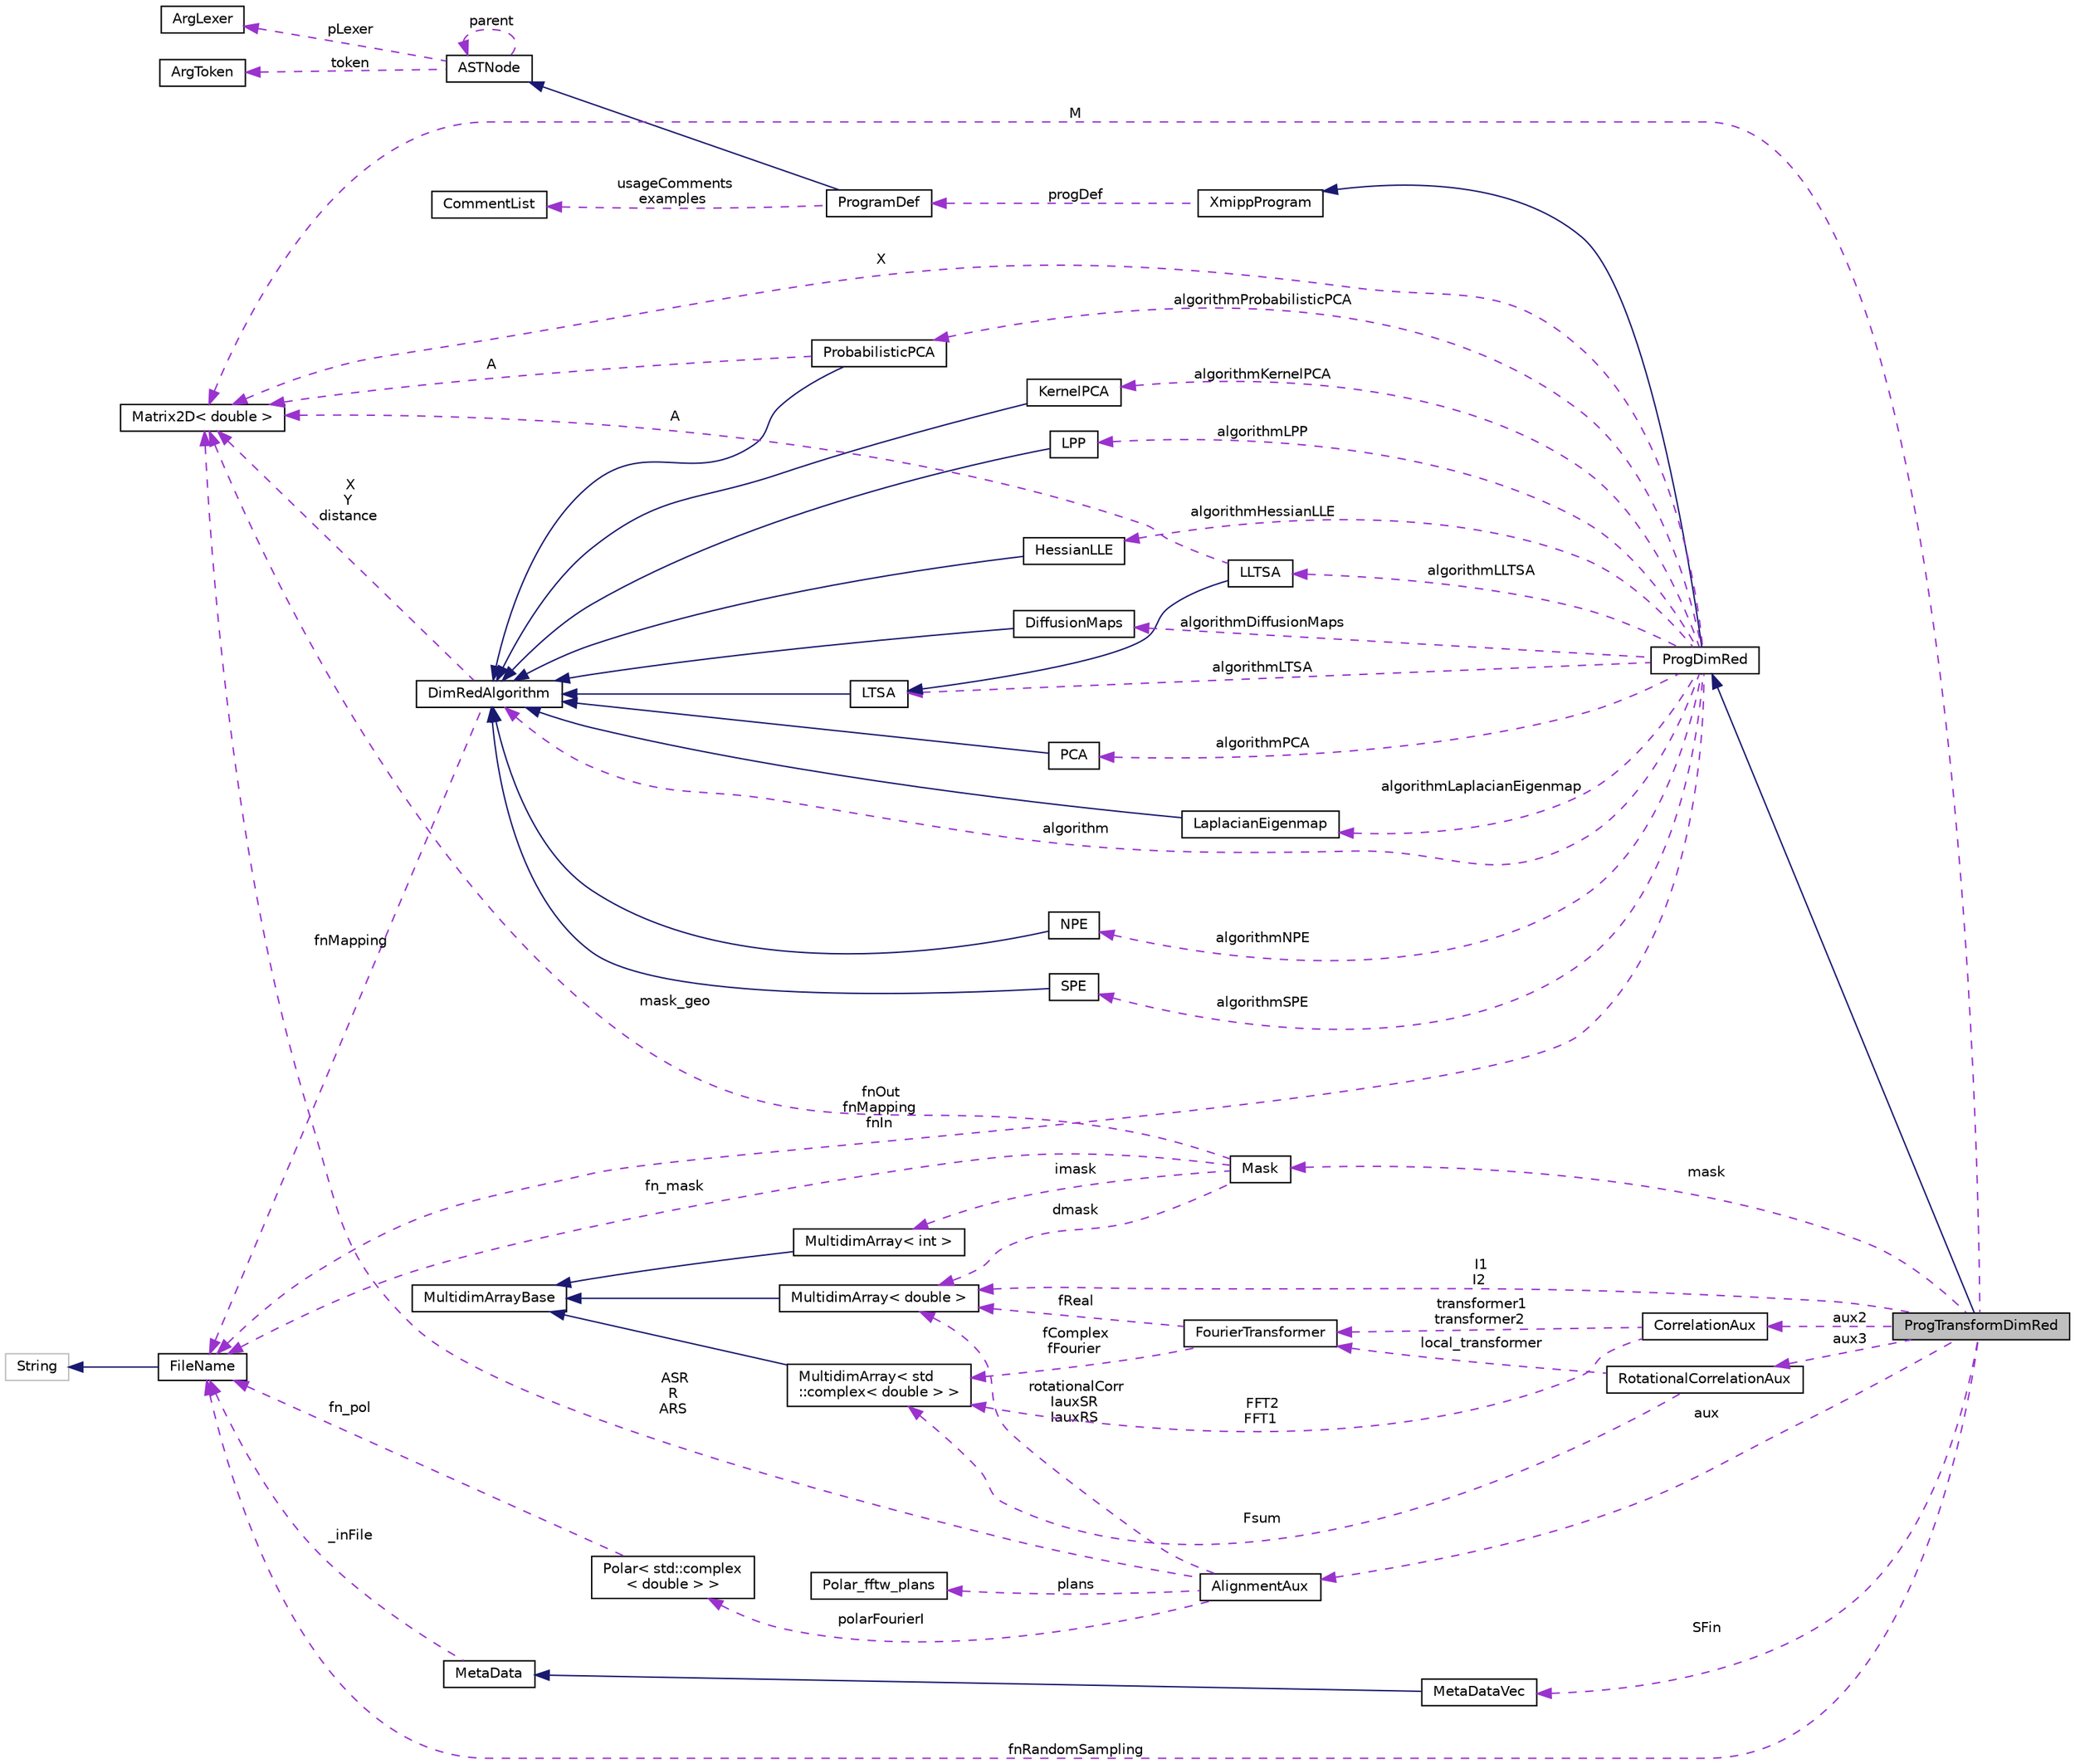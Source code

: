 digraph "ProgTransformDimRed"
{
  edge [fontname="Helvetica",fontsize="10",labelfontname="Helvetica",labelfontsize="10"];
  node [fontname="Helvetica",fontsize="10",shape=record];
  rankdir="LR";
  Node3 [label="ProgTransformDimRed",height=0.2,width=0.4,color="black", fillcolor="grey75", style="filled", fontcolor="black"];
  Node4 -> Node3 [dir="back",color="midnightblue",fontsize="10",style="solid",fontname="Helvetica"];
  Node4 [label="ProgDimRed",height=0.2,width=0.4,color="black", fillcolor="white", style="filled",URL="$classProgDimRed.html"];
  Node5 -> Node4 [dir="back",color="midnightblue",fontsize="10",style="solid",fontname="Helvetica"];
  Node5 [label="XmippProgram",height=0.2,width=0.4,color="black", fillcolor="white", style="filled",URL="$classXmippProgram.html"];
  Node6 -> Node5 [dir="back",color="darkorchid3",fontsize="10",style="dashed",label=" progDef" ,fontname="Helvetica"];
  Node6 [label="ProgramDef",height=0.2,width=0.4,color="black", fillcolor="white", style="filled",URL="$classProgramDef.html"];
  Node7 -> Node6 [dir="back",color="midnightblue",fontsize="10",style="solid",fontname="Helvetica"];
  Node7 [label="ASTNode",height=0.2,width=0.4,color="black", fillcolor="white", style="filled",URL="$classASTNode.html"];
  Node8 -> Node7 [dir="back",color="darkorchid3",fontsize="10",style="dashed",label=" token" ,fontname="Helvetica"];
  Node8 [label="ArgToken",height=0.2,width=0.4,color="black", fillcolor="white", style="filled",URL="$classArgToken.html"];
  Node9 -> Node7 [dir="back",color="darkorchid3",fontsize="10",style="dashed",label=" pLexer" ,fontname="Helvetica"];
  Node9 [label="ArgLexer",height=0.2,width=0.4,color="black", fillcolor="white", style="filled",URL="$classArgLexer.html"];
  Node7 -> Node7 [dir="back",color="darkorchid3",fontsize="10",style="dashed",label=" parent" ,fontname="Helvetica"];
  Node10 -> Node6 [dir="back",color="darkorchid3",fontsize="10",style="dashed",label=" usageComments\nexamples" ,fontname="Helvetica"];
  Node10 [label="CommentList",height=0.2,width=0.4,color="black", fillcolor="white", style="filled",URL="$classCommentList.html"];
  Node11 -> Node4 [dir="back",color="darkorchid3",fontsize="10",style="dashed",label=" algorithm" ,fontname="Helvetica"];
  Node11 [label="DimRedAlgorithm",height=0.2,width=0.4,color="black", fillcolor="white", style="filled",URL="$classDimRedAlgorithm.html"];
  Node12 -> Node11 [dir="back",color="darkorchid3",fontsize="10",style="dashed",label=" X\nY\ndistance" ,fontname="Helvetica"];
  Node12 [label="Matrix2D\< double \>",height=0.2,width=0.4,color="black", fillcolor="white", style="filled",URL="$classMatrix2D.html"];
  Node13 -> Node11 [dir="back",color="darkorchid3",fontsize="10",style="dashed",label=" fnMapping" ,fontname="Helvetica"];
  Node13 [label="FileName",height=0.2,width=0.4,color="black", fillcolor="white", style="filled",URL="$classFileName.html"];
  Node14 -> Node13 [dir="back",color="midnightblue",fontsize="10",style="solid",fontname="Helvetica"];
  Node14 [label="String",height=0.2,width=0.4,color="grey75", fillcolor="white", style="filled"];
  Node15 -> Node4 [dir="back",color="darkorchid3",fontsize="10",style="dashed",label=" algorithmSPE" ,fontname="Helvetica"];
  Node15 [label="SPE",height=0.2,width=0.4,color="black", fillcolor="white", style="filled",URL="$classSPE.html"];
  Node11 -> Node15 [dir="back",color="midnightblue",fontsize="10",style="solid",fontname="Helvetica"];
  Node16 -> Node4 [dir="back",color="darkorchid3",fontsize="10",style="dashed",label=" algorithmLTSA" ,fontname="Helvetica"];
  Node16 [label="LTSA",height=0.2,width=0.4,color="black", fillcolor="white", style="filled",URL="$classLTSA.html"];
  Node11 -> Node16 [dir="back",color="midnightblue",fontsize="10",style="solid",fontname="Helvetica"];
  Node17 -> Node4 [dir="back",color="darkorchid3",fontsize="10",style="dashed",label=" algorithmKernelPCA" ,fontname="Helvetica"];
  Node17 [label="KernelPCA",height=0.2,width=0.4,color="black", fillcolor="white", style="filled",URL="$classKernelPCA.html"];
  Node11 -> Node17 [dir="back",color="midnightblue",fontsize="10",style="solid",fontname="Helvetica"];
  Node18 -> Node4 [dir="back",color="darkorchid3",fontsize="10",style="dashed",label=" algorithmLPP" ,fontname="Helvetica"];
  Node18 [label="LPP",height=0.2,width=0.4,color="black", fillcolor="white", style="filled",URL="$classLPP.html"];
  Node11 -> Node18 [dir="back",color="midnightblue",fontsize="10",style="solid",fontname="Helvetica"];
  Node12 -> Node4 [dir="back",color="darkorchid3",fontsize="10",style="dashed",label=" X" ,fontname="Helvetica"];
  Node19 -> Node4 [dir="back",color="darkorchid3",fontsize="10",style="dashed",label=" algorithmHessianLLE" ,fontname="Helvetica"];
  Node19 [label="HessianLLE",height=0.2,width=0.4,color="black", fillcolor="white", style="filled",URL="$classHessianLLE.html"];
  Node11 -> Node19 [dir="back",color="midnightblue",fontsize="10",style="solid",fontname="Helvetica"];
  Node20 -> Node4 [dir="back",color="darkorchid3",fontsize="10",style="dashed",label=" algorithmDiffusionMaps" ,fontname="Helvetica"];
  Node20 [label="DiffusionMaps",height=0.2,width=0.4,color="black", fillcolor="white", style="filled",URL="$classDiffusionMaps.html"];
  Node11 -> Node20 [dir="back",color="midnightblue",fontsize="10",style="solid",fontname="Helvetica"];
  Node21 -> Node4 [dir="back",color="darkorchid3",fontsize="10",style="dashed",label=" algorithmPCA" ,fontname="Helvetica"];
  Node21 [label="PCA",height=0.2,width=0.4,color="black", fillcolor="white", style="filled",URL="$classPCA.html"];
  Node11 -> Node21 [dir="back",color="midnightblue",fontsize="10",style="solid",fontname="Helvetica"];
  Node22 -> Node4 [dir="back",color="darkorchid3",fontsize="10",style="dashed",label=" algorithmLaplacianEigenmap" ,fontname="Helvetica"];
  Node22 [label="LaplacianEigenmap",height=0.2,width=0.4,color="black", fillcolor="white", style="filled",URL="$classLaplacianEigenmap.html"];
  Node11 -> Node22 [dir="back",color="midnightblue",fontsize="10",style="solid",fontname="Helvetica"];
  Node23 -> Node4 [dir="back",color="darkorchid3",fontsize="10",style="dashed",label=" algorithmProbabilisticPCA" ,fontname="Helvetica"];
  Node23 [label="ProbabilisticPCA",height=0.2,width=0.4,color="black", fillcolor="white", style="filled",URL="$classProbabilisticPCA.html"];
  Node11 -> Node23 [dir="back",color="midnightblue",fontsize="10",style="solid",fontname="Helvetica"];
  Node12 -> Node23 [dir="back",color="darkorchid3",fontsize="10",style="dashed",label=" A" ,fontname="Helvetica"];
  Node24 -> Node4 [dir="back",color="darkorchid3",fontsize="10",style="dashed",label=" algorithmLLTSA" ,fontname="Helvetica"];
  Node24 [label="LLTSA",height=0.2,width=0.4,color="black", fillcolor="white", style="filled",URL="$classLLTSA.html"];
  Node16 -> Node24 [dir="back",color="midnightblue",fontsize="10",style="solid",fontname="Helvetica"];
  Node12 -> Node24 [dir="back",color="darkorchid3",fontsize="10",style="dashed",label=" A" ,fontname="Helvetica"];
  Node25 -> Node4 [dir="back",color="darkorchid3",fontsize="10",style="dashed",label=" algorithmNPE" ,fontname="Helvetica"];
  Node25 [label="NPE",height=0.2,width=0.4,color="black", fillcolor="white", style="filled",URL="$classNPE.html"];
  Node11 -> Node25 [dir="back",color="midnightblue",fontsize="10",style="solid",fontname="Helvetica"];
  Node13 -> Node4 [dir="back",color="darkorchid3",fontsize="10",style="dashed",label=" fnOut\nfnMapping\nfnIn" ,fontname="Helvetica"];
  Node26 -> Node3 [dir="back",color="darkorchid3",fontsize="10",style="dashed",label=" aux3" ,fontname="Helvetica"];
  Node26 [label="RotationalCorrelationAux",height=0.2,width=0.4,color="black", fillcolor="white", style="filled",URL="$classRotationalCorrelationAux.html"];
  Node27 -> Node26 [dir="back",color="darkorchid3",fontsize="10",style="dashed",label=" local_transformer" ,fontname="Helvetica"];
  Node27 [label="FourierTransformer",height=0.2,width=0.4,color="black", fillcolor="white", style="filled",URL="$classFourierTransformer.html"];
  Node28 -> Node27 [dir="back",color="darkorchid3",fontsize="10",style="dashed",label=" fReal" ,fontname="Helvetica"];
  Node28 [label="MultidimArray\< double \>",height=0.2,width=0.4,color="black", fillcolor="white", style="filled",URL="$classMultidimArray.html"];
  Node29 -> Node28 [dir="back",color="midnightblue",fontsize="10",style="solid",fontname="Helvetica"];
  Node29 [label="MultidimArrayBase",height=0.2,width=0.4,color="black", fillcolor="white", style="filled",URL="$classMultidimArrayBase.html"];
  Node30 -> Node27 [dir="back",color="darkorchid3",fontsize="10",style="dashed",label=" fComplex\nfFourier" ,fontname="Helvetica"];
  Node30 [label="MultidimArray\< std\l::complex\< double \> \>",height=0.2,width=0.4,color="black", fillcolor="white", style="filled",URL="$classMultidimArray.html"];
  Node29 -> Node30 [dir="back",color="midnightblue",fontsize="10",style="solid",fontname="Helvetica"];
  Node30 -> Node26 [dir="back",color="darkorchid3",fontsize="10",style="dashed",label=" Fsum" ,fontname="Helvetica"];
  Node31 -> Node3 [dir="back",color="darkorchid3",fontsize="10",style="dashed",label=" aux" ,fontname="Helvetica"];
  Node31 [label="AlignmentAux",height=0.2,width=0.4,color="black", fillcolor="white", style="filled",URL="$classAlignmentAux.html"];
  Node32 -> Node31 [dir="back",color="darkorchid3",fontsize="10",style="dashed",label=" polarFourierI" ,fontname="Helvetica"];
  Node32 [label="Polar\< std::complex\l\< double \> \>",height=0.2,width=0.4,color="black", fillcolor="white", style="filled",URL="$classPolar.html"];
  Node13 -> Node32 [dir="back",color="darkorchid3",fontsize="10",style="dashed",label=" fn_pol" ,fontname="Helvetica"];
  Node12 -> Node31 [dir="back",color="darkorchid3",fontsize="10",style="dashed",label=" ASR\nR\nARS" ,fontname="Helvetica"];
  Node33 -> Node31 [dir="back",color="darkorchid3",fontsize="10",style="dashed",label=" plans" ,fontname="Helvetica"];
  Node33 [label="Polar_fftw_plans",height=0.2,width=0.4,color="black", fillcolor="white", style="filled",URL="$classPolar__fftw__plans.html"];
  Node28 -> Node31 [dir="back",color="darkorchid3",fontsize="10",style="dashed",label=" rotationalCorr\nIauxSR\nIauxRS" ,fontname="Helvetica"];
  Node34 -> Node3 [dir="back",color="darkorchid3",fontsize="10",style="dashed",label=" SFin" ,fontname="Helvetica"];
  Node34 [label="MetaDataVec",height=0.2,width=0.4,color="black", fillcolor="white", style="filled",URL="$classMetaDataVec.html"];
  Node35 -> Node34 [dir="back",color="midnightblue",fontsize="10",style="solid",fontname="Helvetica"];
  Node35 [label="MetaData",height=0.2,width=0.4,color="black", fillcolor="white", style="filled",URL="$classMetaData.html"];
  Node13 -> Node35 [dir="back",color="darkorchid3",fontsize="10",style="dashed",label=" _inFile" ,fontname="Helvetica"];
  Node12 -> Node3 [dir="back",color="darkorchid3",fontsize="10",style="dashed",label=" M" ,fontname="Helvetica"];
  Node28 -> Node3 [dir="back",color="darkorchid3",fontsize="10",style="dashed",label=" I1\nI2" ,fontname="Helvetica"];
  Node36 -> Node3 [dir="back",color="darkorchid3",fontsize="10",style="dashed",label=" mask" ,fontname="Helvetica"];
  Node36 [label="Mask",height=0.2,width=0.4,color="black", fillcolor="white", style="filled",URL="$classMask.html"];
  Node12 -> Node36 [dir="back",color="darkorchid3",fontsize="10",style="dashed",label=" mask_geo" ,fontname="Helvetica"];
  Node28 -> Node36 [dir="back",color="darkorchid3",fontsize="10",style="dashed",label=" dmask" ,fontname="Helvetica"];
  Node37 -> Node36 [dir="back",color="darkorchid3",fontsize="10",style="dashed",label=" imask" ,fontname="Helvetica"];
  Node37 [label="MultidimArray\< int \>",height=0.2,width=0.4,color="black", fillcolor="white", style="filled",URL="$classMultidimArray.html"];
  Node29 -> Node37 [dir="back",color="midnightblue",fontsize="10",style="solid",fontname="Helvetica"];
  Node13 -> Node36 [dir="back",color="darkorchid3",fontsize="10",style="dashed",label=" fn_mask" ,fontname="Helvetica"];
  Node38 -> Node3 [dir="back",color="darkorchid3",fontsize="10",style="dashed",label=" aux2" ,fontname="Helvetica"];
  Node38 [label="CorrelationAux",height=0.2,width=0.4,color="black", fillcolor="white", style="filled",URL="$classCorrelationAux.html"];
  Node27 -> Node38 [dir="back",color="darkorchid3",fontsize="10",style="dashed",label=" transformer1\ntransformer2" ,fontname="Helvetica"];
  Node30 -> Node38 [dir="back",color="darkorchid3",fontsize="10",style="dashed",label=" FFT2\nFFT1" ,fontname="Helvetica"];
  Node13 -> Node3 [dir="back",color="darkorchid3",fontsize="10",style="dashed",label=" fnRandomSampling" ,fontname="Helvetica"];
}
